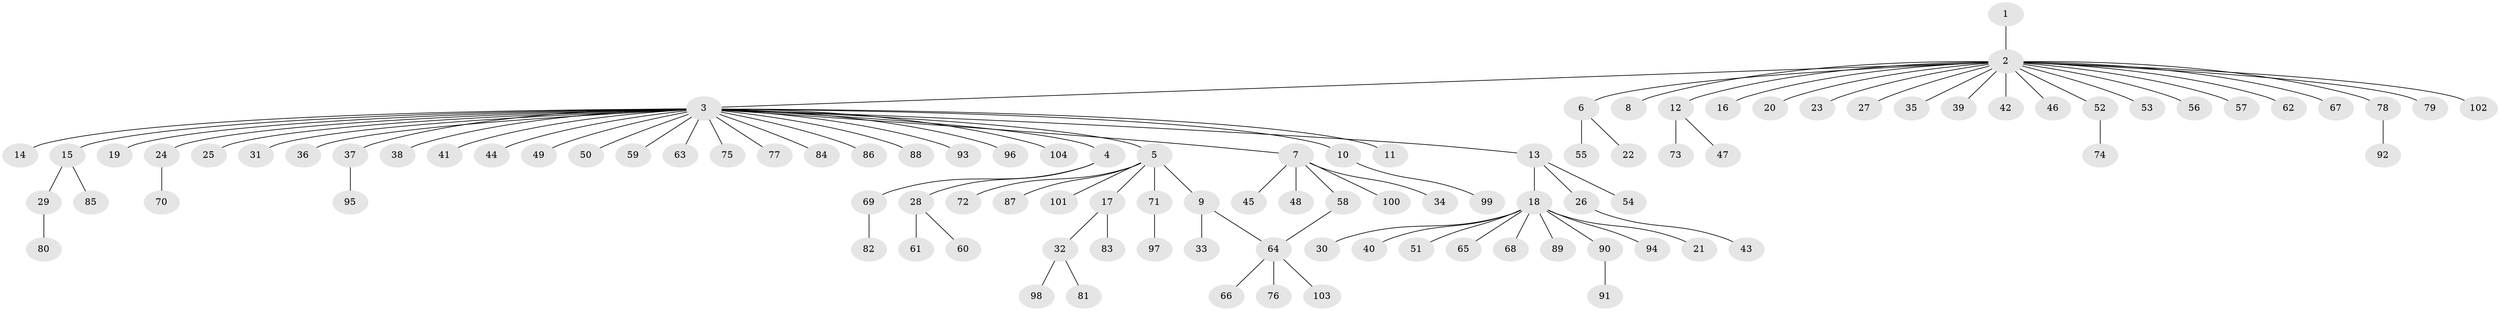 // Generated by graph-tools (version 1.1) at 2025/01/03/09/25 03:01:54]
// undirected, 104 vertices, 104 edges
graph export_dot {
graph [start="1"]
  node [color=gray90,style=filled];
  1;
  2;
  3;
  4;
  5;
  6;
  7;
  8;
  9;
  10;
  11;
  12;
  13;
  14;
  15;
  16;
  17;
  18;
  19;
  20;
  21;
  22;
  23;
  24;
  25;
  26;
  27;
  28;
  29;
  30;
  31;
  32;
  33;
  34;
  35;
  36;
  37;
  38;
  39;
  40;
  41;
  42;
  43;
  44;
  45;
  46;
  47;
  48;
  49;
  50;
  51;
  52;
  53;
  54;
  55;
  56;
  57;
  58;
  59;
  60;
  61;
  62;
  63;
  64;
  65;
  66;
  67;
  68;
  69;
  70;
  71;
  72;
  73;
  74;
  75;
  76;
  77;
  78;
  79;
  80;
  81;
  82;
  83;
  84;
  85;
  86;
  87;
  88;
  89;
  90;
  91;
  92;
  93;
  94;
  95;
  96;
  97;
  98;
  99;
  100;
  101;
  102;
  103;
  104;
  1 -- 2;
  2 -- 3;
  2 -- 6;
  2 -- 8;
  2 -- 12;
  2 -- 16;
  2 -- 20;
  2 -- 23;
  2 -- 27;
  2 -- 35;
  2 -- 39;
  2 -- 42;
  2 -- 46;
  2 -- 52;
  2 -- 53;
  2 -- 56;
  2 -- 57;
  2 -- 62;
  2 -- 67;
  2 -- 78;
  2 -- 79;
  2 -- 102;
  3 -- 4;
  3 -- 5;
  3 -- 7;
  3 -- 10;
  3 -- 11;
  3 -- 13;
  3 -- 14;
  3 -- 15;
  3 -- 19;
  3 -- 24;
  3 -- 25;
  3 -- 31;
  3 -- 36;
  3 -- 37;
  3 -- 38;
  3 -- 41;
  3 -- 44;
  3 -- 49;
  3 -- 50;
  3 -- 59;
  3 -- 63;
  3 -- 75;
  3 -- 77;
  3 -- 84;
  3 -- 86;
  3 -- 88;
  3 -- 93;
  3 -- 96;
  3 -- 104;
  4 -- 28;
  4 -- 69;
  5 -- 9;
  5 -- 17;
  5 -- 71;
  5 -- 72;
  5 -- 87;
  5 -- 101;
  6 -- 22;
  6 -- 55;
  7 -- 34;
  7 -- 45;
  7 -- 48;
  7 -- 58;
  7 -- 100;
  9 -- 33;
  9 -- 64;
  10 -- 99;
  12 -- 47;
  12 -- 73;
  13 -- 18;
  13 -- 26;
  13 -- 54;
  15 -- 29;
  15 -- 85;
  17 -- 32;
  17 -- 83;
  18 -- 21;
  18 -- 30;
  18 -- 40;
  18 -- 51;
  18 -- 65;
  18 -- 68;
  18 -- 89;
  18 -- 90;
  18 -- 94;
  24 -- 70;
  26 -- 43;
  28 -- 60;
  28 -- 61;
  29 -- 80;
  32 -- 81;
  32 -- 98;
  37 -- 95;
  52 -- 74;
  58 -- 64;
  64 -- 66;
  64 -- 76;
  64 -- 103;
  69 -- 82;
  71 -- 97;
  78 -- 92;
  90 -- 91;
}

